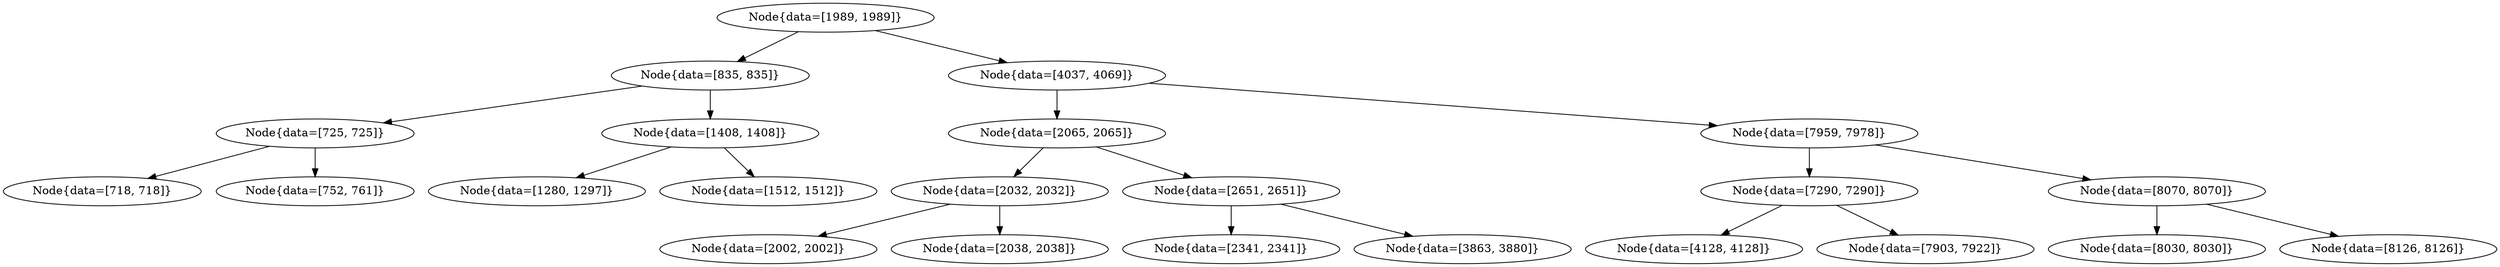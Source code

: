 digraph G{
186670600 [label="Node{data=[1989, 1989]}"]
186670600 -> 1991850937
1991850937 [label="Node{data=[835, 835]}"]
1991850937 -> 965701380
965701380 [label="Node{data=[725, 725]}"]
965701380 -> 990053853
990053853 [label="Node{data=[718, 718]}"]
965701380 -> 853200043
853200043 [label="Node{data=[752, 761]}"]
1991850937 -> 218193338
218193338 [label="Node{data=[1408, 1408]}"]
218193338 -> 1328870481
1328870481 [label="Node{data=[1280, 1297]}"]
218193338 -> 1815756167
1815756167 [label="Node{data=[1512, 1512]}"]
186670600 -> 140581695
140581695 [label="Node{data=[4037, 4069]}"]
140581695 -> 252340996
252340996 [label="Node{data=[2065, 2065]}"]
252340996 -> 1735688392
1735688392 [label="Node{data=[2032, 2032]}"]
1735688392 -> 1512001444
1512001444 [label="Node{data=[2002, 2002]}"]
1735688392 -> 1512513339
1512513339 [label="Node{data=[2038, 2038]}"]
252340996 -> 103357744
103357744 [label="Node{data=[2651, 2651]}"]
103357744 -> 1159249917
1159249917 [label="Node{data=[2341, 2341]}"]
103357744 -> 1708829333
1708829333 [label="Node{data=[3863, 3880]}"]
140581695 -> 132562898
132562898 [label="Node{data=[7959, 7978]}"]
132562898 -> 1240003203
1240003203 [label="Node{data=[7290, 7290]}"]
1240003203 -> 1225739028
1225739028 [label="Node{data=[4128, 4128]}"]
1240003203 -> 2033307298
2033307298 [label="Node{data=[7903, 7922]}"]
132562898 -> 1268508281
1268508281 [label="Node{data=[8070, 8070]}"]
1268508281 -> 1172928867
1172928867 [label="Node{data=[8030, 8030]}"]
1268508281 -> 1989004577
1989004577 [label="Node{data=[8126, 8126]}"]
}
